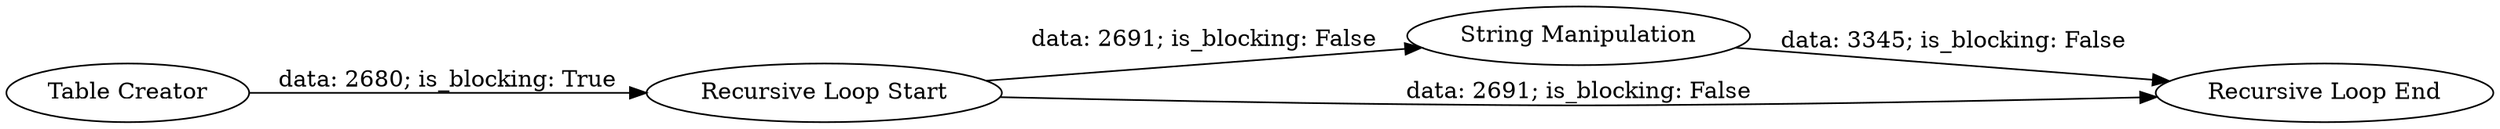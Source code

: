 digraph {
	"-2669940196509836509_5" [label="String Manipulation"]
	"-2669940196509836509_2" [label="Recursive Loop Start"]
	"-2669940196509836509_3" [label="Recursive Loop End"]
	"-2669940196509836509_1" [label="Table Creator"]
	"-2669940196509836509_1" -> "-2669940196509836509_2" [label="data: 2680; is_blocking: True"]
	"-2669940196509836509_5" -> "-2669940196509836509_3" [label="data: 3345; is_blocking: False"]
	"-2669940196509836509_2" -> "-2669940196509836509_3" [label="data: 2691; is_blocking: False"]
	"-2669940196509836509_2" -> "-2669940196509836509_5" [label="data: 2691; is_blocking: False"]
	rankdir=LR
}
